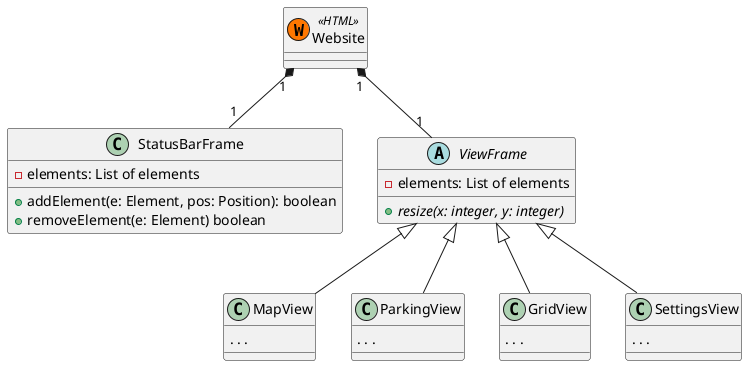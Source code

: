 @startuml

class Website <<(W,#FF7700)HTML>>{
}

class StatusBarFrame {
	-elements: List of elements
	+addElement(e: Element, pos: Position): boolean
	+removeElement(e: Element) boolean
}

abstract class ViewFrame {
	-elements: List of elements
	+{abstract} resize(x: integer, y: integer)
}

class MapView extends ViewFrame{
. . .
}

class ParkingView extends ViewFrame{
. . .
}

class GridView extends ViewFrame{
. . .
}

class SettingsView extends ViewFrame{
. . .
}

Website "1"*--"1" StatusBarFrame
Website "1"*--"1" ViewFrame

@enduml
